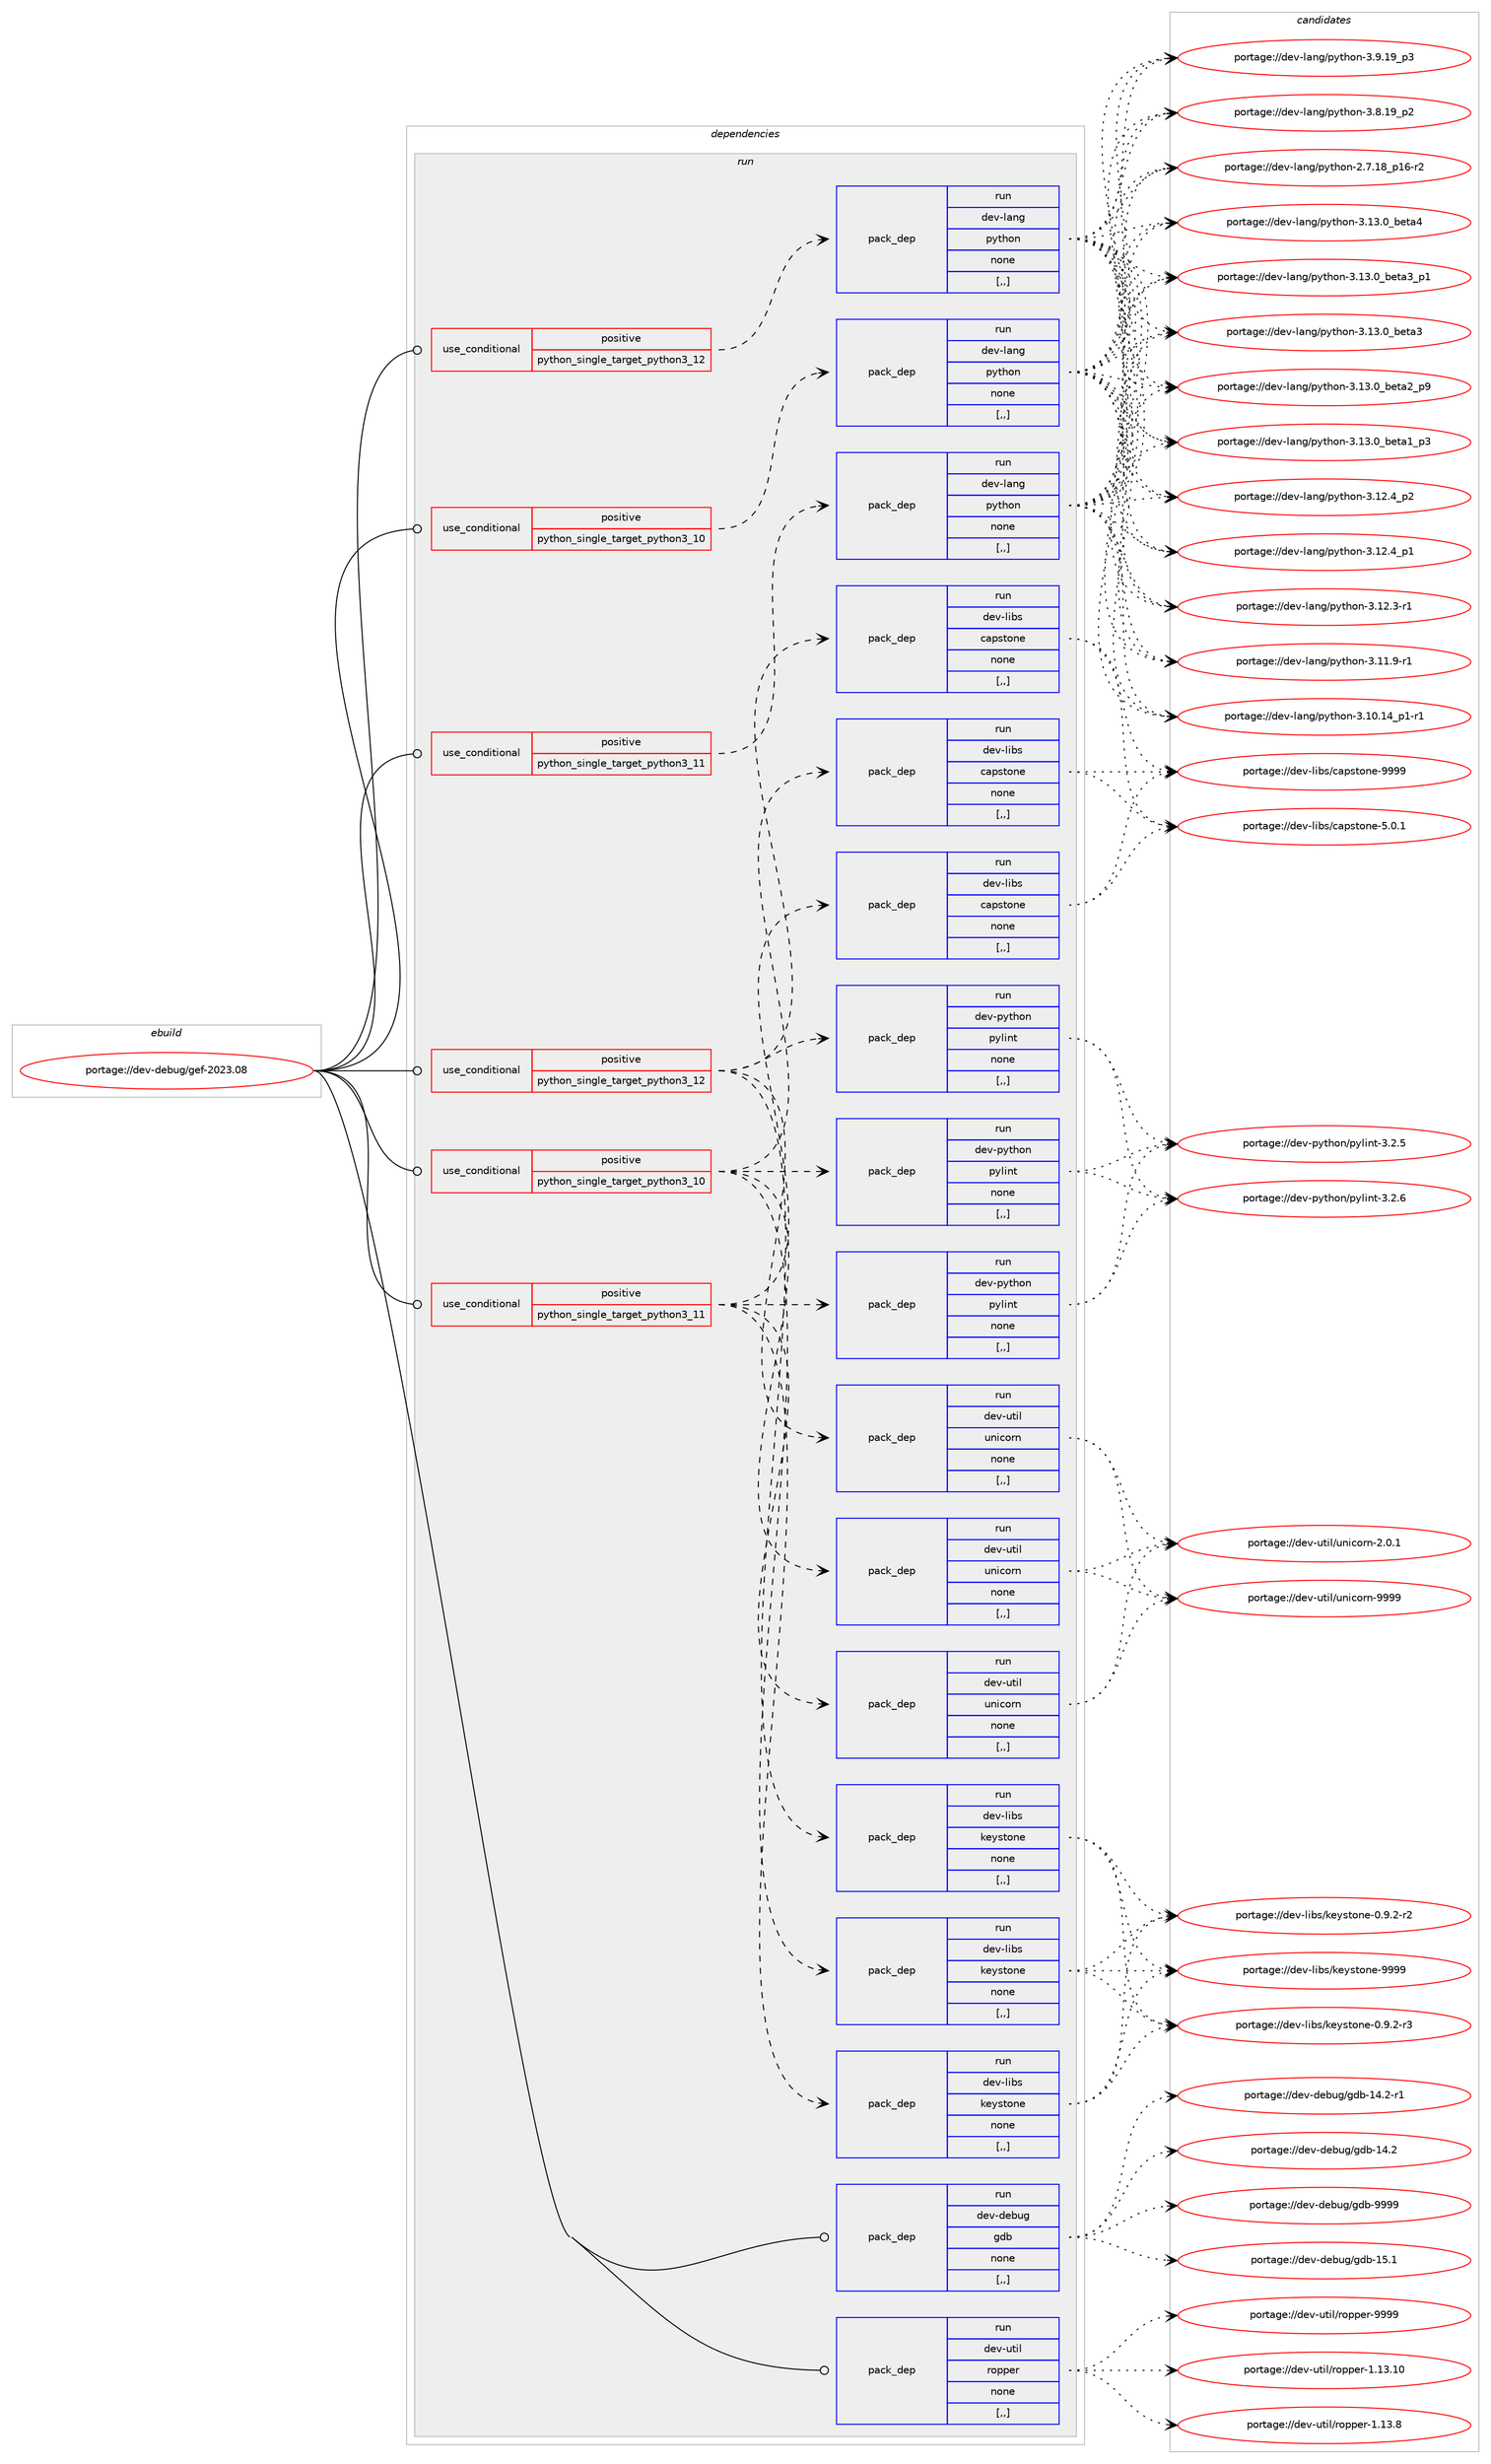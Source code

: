 digraph prolog {

# *************
# Graph options
# *************

newrank=true;
concentrate=true;
compound=true;
graph [rankdir=LR,fontname=Helvetica,fontsize=10,ranksep=1.5];#, ranksep=2.5, nodesep=0.2];
edge  [arrowhead=vee];
node  [fontname=Helvetica,fontsize=10];

# **********
# The ebuild
# **********

subgraph cluster_leftcol {
color=gray;
label=<<i>ebuild</i>>;
id [label="portage://dev-debug/gef-2023.08", color=red, width=4, href="../dev-debug/gef-2023.08.svg"];
}

# ****************
# The dependencies
# ****************

subgraph cluster_midcol {
color=gray;
label=<<i>dependencies</i>>;
subgraph cluster_compile {
fillcolor="#eeeeee";
style=filled;
label=<<i>compile</i>>;
}
subgraph cluster_compileandrun {
fillcolor="#eeeeee";
style=filled;
label=<<i>compile and run</i>>;
}
subgraph cluster_run {
fillcolor="#eeeeee";
style=filled;
label=<<i>run</i>>;
subgraph cond19155 {
dependency72387 [label=<<TABLE BORDER="0" CELLBORDER="1" CELLSPACING="0" CELLPADDING="4"><TR><TD ROWSPAN="3" CELLPADDING="10">use_conditional</TD></TR><TR><TD>positive</TD></TR><TR><TD>python_single_target_python3_10</TD></TR></TABLE>>, shape=none, color=red];
subgraph pack52281 {
dependency72388 [label=<<TABLE BORDER="0" CELLBORDER="1" CELLSPACING="0" CELLPADDING="4" WIDTH="220"><TR><TD ROWSPAN="6" CELLPADDING="30">pack_dep</TD></TR><TR><TD WIDTH="110">run</TD></TR><TR><TD>dev-lang</TD></TR><TR><TD>python</TD></TR><TR><TD>none</TD></TR><TR><TD>[,,]</TD></TR></TABLE>>, shape=none, color=blue];
}
dependency72387:e -> dependency72388:w [weight=20,style="dashed",arrowhead="vee"];
}
id:e -> dependency72387:w [weight=20,style="solid",arrowhead="odot"];
subgraph cond19156 {
dependency72389 [label=<<TABLE BORDER="0" CELLBORDER="1" CELLSPACING="0" CELLPADDING="4"><TR><TD ROWSPAN="3" CELLPADDING="10">use_conditional</TD></TR><TR><TD>positive</TD></TR><TR><TD>python_single_target_python3_10</TD></TR></TABLE>>, shape=none, color=red];
subgraph pack52282 {
dependency72390 [label=<<TABLE BORDER="0" CELLBORDER="1" CELLSPACING="0" CELLPADDING="4" WIDTH="220"><TR><TD ROWSPAN="6" CELLPADDING="30">pack_dep</TD></TR><TR><TD WIDTH="110">run</TD></TR><TR><TD>dev-libs</TD></TR><TR><TD>capstone</TD></TR><TR><TD>none</TD></TR><TR><TD>[,,]</TD></TR></TABLE>>, shape=none, color=blue];
}
dependency72389:e -> dependency72390:w [weight=20,style="dashed",arrowhead="vee"];
subgraph pack52283 {
dependency72391 [label=<<TABLE BORDER="0" CELLBORDER="1" CELLSPACING="0" CELLPADDING="4" WIDTH="220"><TR><TD ROWSPAN="6" CELLPADDING="30">pack_dep</TD></TR><TR><TD WIDTH="110">run</TD></TR><TR><TD>dev-libs</TD></TR><TR><TD>keystone</TD></TR><TR><TD>none</TD></TR><TR><TD>[,,]</TD></TR></TABLE>>, shape=none, color=blue];
}
dependency72389:e -> dependency72391:w [weight=20,style="dashed",arrowhead="vee"];
subgraph pack52284 {
dependency72392 [label=<<TABLE BORDER="0" CELLBORDER="1" CELLSPACING="0" CELLPADDING="4" WIDTH="220"><TR><TD ROWSPAN="6" CELLPADDING="30">pack_dep</TD></TR><TR><TD WIDTH="110">run</TD></TR><TR><TD>dev-python</TD></TR><TR><TD>pylint</TD></TR><TR><TD>none</TD></TR><TR><TD>[,,]</TD></TR></TABLE>>, shape=none, color=blue];
}
dependency72389:e -> dependency72392:w [weight=20,style="dashed",arrowhead="vee"];
subgraph pack52285 {
dependency72393 [label=<<TABLE BORDER="0" CELLBORDER="1" CELLSPACING="0" CELLPADDING="4" WIDTH="220"><TR><TD ROWSPAN="6" CELLPADDING="30">pack_dep</TD></TR><TR><TD WIDTH="110">run</TD></TR><TR><TD>dev-util</TD></TR><TR><TD>unicorn</TD></TR><TR><TD>none</TD></TR><TR><TD>[,,]</TD></TR></TABLE>>, shape=none, color=blue];
}
dependency72389:e -> dependency72393:w [weight=20,style="dashed",arrowhead="vee"];
}
id:e -> dependency72389:w [weight=20,style="solid",arrowhead="odot"];
subgraph cond19157 {
dependency72394 [label=<<TABLE BORDER="0" CELLBORDER="1" CELLSPACING="0" CELLPADDING="4"><TR><TD ROWSPAN="3" CELLPADDING="10">use_conditional</TD></TR><TR><TD>positive</TD></TR><TR><TD>python_single_target_python3_11</TD></TR></TABLE>>, shape=none, color=red];
subgraph pack52286 {
dependency72395 [label=<<TABLE BORDER="0" CELLBORDER="1" CELLSPACING="0" CELLPADDING="4" WIDTH="220"><TR><TD ROWSPAN="6" CELLPADDING="30">pack_dep</TD></TR><TR><TD WIDTH="110">run</TD></TR><TR><TD>dev-lang</TD></TR><TR><TD>python</TD></TR><TR><TD>none</TD></TR><TR><TD>[,,]</TD></TR></TABLE>>, shape=none, color=blue];
}
dependency72394:e -> dependency72395:w [weight=20,style="dashed",arrowhead="vee"];
}
id:e -> dependency72394:w [weight=20,style="solid",arrowhead="odot"];
subgraph cond19158 {
dependency72396 [label=<<TABLE BORDER="0" CELLBORDER="1" CELLSPACING="0" CELLPADDING="4"><TR><TD ROWSPAN="3" CELLPADDING="10">use_conditional</TD></TR><TR><TD>positive</TD></TR><TR><TD>python_single_target_python3_11</TD></TR></TABLE>>, shape=none, color=red];
subgraph pack52287 {
dependency72397 [label=<<TABLE BORDER="0" CELLBORDER="1" CELLSPACING="0" CELLPADDING="4" WIDTH="220"><TR><TD ROWSPAN="6" CELLPADDING="30">pack_dep</TD></TR><TR><TD WIDTH="110">run</TD></TR><TR><TD>dev-libs</TD></TR><TR><TD>capstone</TD></TR><TR><TD>none</TD></TR><TR><TD>[,,]</TD></TR></TABLE>>, shape=none, color=blue];
}
dependency72396:e -> dependency72397:w [weight=20,style="dashed",arrowhead="vee"];
subgraph pack52288 {
dependency72398 [label=<<TABLE BORDER="0" CELLBORDER="1" CELLSPACING="0" CELLPADDING="4" WIDTH="220"><TR><TD ROWSPAN="6" CELLPADDING="30">pack_dep</TD></TR><TR><TD WIDTH="110">run</TD></TR><TR><TD>dev-libs</TD></TR><TR><TD>keystone</TD></TR><TR><TD>none</TD></TR><TR><TD>[,,]</TD></TR></TABLE>>, shape=none, color=blue];
}
dependency72396:e -> dependency72398:w [weight=20,style="dashed",arrowhead="vee"];
subgraph pack52289 {
dependency72399 [label=<<TABLE BORDER="0" CELLBORDER="1" CELLSPACING="0" CELLPADDING="4" WIDTH="220"><TR><TD ROWSPAN="6" CELLPADDING="30">pack_dep</TD></TR><TR><TD WIDTH="110">run</TD></TR><TR><TD>dev-python</TD></TR><TR><TD>pylint</TD></TR><TR><TD>none</TD></TR><TR><TD>[,,]</TD></TR></TABLE>>, shape=none, color=blue];
}
dependency72396:e -> dependency72399:w [weight=20,style="dashed",arrowhead="vee"];
subgraph pack52290 {
dependency72400 [label=<<TABLE BORDER="0" CELLBORDER="1" CELLSPACING="0" CELLPADDING="4" WIDTH="220"><TR><TD ROWSPAN="6" CELLPADDING="30">pack_dep</TD></TR><TR><TD WIDTH="110">run</TD></TR><TR><TD>dev-util</TD></TR><TR><TD>unicorn</TD></TR><TR><TD>none</TD></TR><TR><TD>[,,]</TD></TR></TABLE>>, shape=none, color=blue];
}
dependency72396:e -> dependency72400:w [weight=20,style="dashed",arrowhead="vee"];
}
id:e -> dependency72396:w [weight=20,style="solid",arrowhead="odot"];
subgraph cond19159 {
dependency72401 [label=<<TABLE BORDER="0" CELLBORDER="1" CELLSPACING="0" CELLPADDING="4"><TR><TD ROWSPAN="3" CELLPADDING="10">use_conditional</TD></TR><TR><TD>positive</TD></TR><TR><TD>python_single_target_python3_12</TD></TR></TABLE>>, shape=none, color=red];
subgraph pack52291 {
dependency72402 [label=<<TABLE BORDER="0" CELLBORDER="1" CELLSPACING="0" CELLPADDING="4" WIDTH="220"><TR><TD ROWSPAN="6" CELLPADDING="30">pack_dep</TD></TR><TR><TD WIDTH="110">run</TD></TR><TR><TD>dev-lang</TD></TR><TR><TD>python</TD></TR><TR><TD>none</TD></TR><TR><TD>[,,]</TD></TR></TABLE>>, shape=none, color=blue];
}
dependency72401:e -> dependency72402:w [weight=20,style="dashed",arrowhead="vee"];
}
id:e -> dependency72401:w [weight=20,style="solid",arrowhead="odot"];
subgraph cond19160 {
dependency72403 [label=<<TABLE BORDER="0" CELLBORDER="1" CELLSPACING="0" CELLPADDING="4"><TR><TD ROWSPAN="3" CELLPADDING="10">use_conditional</TD></TR><TR><TD>positive</TD></TR><TR><TD>python_single_target_python3_12</TD></TR></TABLE>>, shape=none, color=red];
subgraph pack52292 {
dependency72404 [label=<<TABLE BORDER="0" CELLBORDER="1" CELLSPACING="0" CELLPADDING="4" WIDTH="220"><TR><TD ROWSPAN="6" CELLPADDING="30">pack_dep</TD></TR><TR><TD WIDTH="110">run</TD></TR><TR><TD>dev-libs</TD></TR><TR><TD>capstone</TD></TR><TR><TD>none</TD></TR><TR><TD>[,,]</TD></TR></TABLE>>, shape=none, color=blue];
}
dependency72403:e -> dependency72404:w [weight=20,style="dashed",arrowhead="vee"];
subgraph pack52293 {
dependency72405 [label=<<TABLE BORDER="0" CELLBORDER="1" CELLSPACING="0" CELLPADDING="4" WIDTH="220"><TR><TD ROWSPAN="6" CELLPADDING="30">pack_dep</TD></TR><TR><TD WIDTH="110">run</TD></TR><TR><TD>dev-libs</TD></TR><TR><TD>keystone</TD></TR><TR><TD>none</TD></TR><TR><TD>[,,]</TD></TR></TABLE>>, shape=none, color=blue];
}
dependency72403:e -> dependency72405:w [weight=20,style="dashed",arrowhead="vee"];
subgraph pack52294 {
dependency72406 [label=<<TABLE BORDER="0" CELLBORDER="1" CELLSPACING="0" CELLPADDING="4" WIDTH="220"><TR><TD ROWSPAN="6" CELLPADDING="30">pack_dep</TD></TR><TR><TD WIDTH="110">run</TD></TR><TR><TD>dev-python</TD></TR><TR><TD>pylint</TD></TR><TR><TD>none</TD></TR><TR><TD>[,,]</TD></TR></TABLE>>, shape=none, color=blue];
}
dependency72403:e -> dependency72406:w [weight=20,style="dashed",arrowhead="vee"];
subgraph pack52295 {
dependency72407 [label=<<TABLE BORDER="0" CELLBORDER="1" CELLSPACING="0" CELLPADDING="4" WIDTH="220"><TR><TD ROWSPAN="6" CELLPADDING="30">pack_dep</TD></TR><TR><TD WIDTH="110">run</TD></TR><TR><TD>dev-util</TD></TR><TR><TD>unicorn</TD></TR><TR><TD>none</TD></TR><TR><TD>[,,]</TD></TR></TABLE>>, shape=none, color=blue];
}
dependency72403:e -> dependency72407:w [weight=20,style="dashed",arrowhead="vee"];
}
id:e -> dependency72403:w [weight=20,style="solid",arrowhead="odot"];
subgraph pack52296 {
dependency72408 [label=<<TABLE BORDER="0" CELLBORDER="1" CELLSPACING="0" CELLPADDING="4" WIDTH="220"><TR><TD ROWSPAN="6" CELLPADDING="30">pack_dep</TD></TR><TR><TD WIDTH="110">run</TD></TR><TR><TD>dev-debug</TD></TR><TR><TD>gdb</TD></TR><TR><TD>none</TD></TR><TR><TD>[,,]</TD></TR></TABLE>>, shape=none, color=blue];
}
id:e -> dependency72408:w [weight=20,style="solid",arrowhead="odot"];
subgraph pack52297 {
dependency72409 [label=<<TABLE BORDER="0" CELLBORDER="1" CELLSPACING="0" CELLPADDING="4" WIDTH="220"><TR><TD ROWSPAN="6" CELLPADDING="30">pack_dep</TD></TR><TR><TD WIDTH="110">run</TD></TR><TR><TD>dev-util</TD></TR><TR><TD>ropper</TD></TR><TR><TD>none</TD></TR><TR><TD>[,,]</TD></TR></TABLE>>, shape=none, color=blue];
}
id:e -> dependency72409:w [weight=20,style="solid",arrowhead="odot"];
}
}

# **************
# The candidates
# **************

subgraph cluster_choices {
rank=same;
color=gray;
label=<<i>candidates</i>>;

subgraph choice52281 {
color=black;
nodesep=1;
choice1001011184510897110103471121211161041111104551464951464895981011169752 [label="portage://dev-lang/python-3.13.0_beta4", color=red, width=4,href="../dev-lang/python-3.13.0_beta4.svg"];
choice10010111845108971101034711212111610411111045514649514648959810111697519511249 [label="portage://dev-lang/python-3.13.0_beta3_p1", color=red, width=4,href="../dev-lang/python-3.13.0_beta3_p1.svg"];
choice1001011184510897110103471121211161041111104551464951464895981011169751 [label="portage://dev-lang/python-3.13.0_beta3", color=red, width=4,href="../dev-lang/python-3.13.0_beta3.svg"];
choice10010111845108971101034711212111610411111045514649514648959810111697509511257 [label="portage://dev-lang/python-3.13.0_beta2_p9", color=red, width=4,href="../dev-lang/python-3.13.0_beta2_p9.svg"];
choice10010111845108971101034711212111610411111045514649514648959810111697499511251 [label="portage://dev-lang/python-3.13.0_beta1_p3", color=red, width=4,href="../dev-lang/python-3.13.0_beta1_p3.svg"];
choice100101118451089711010347112121116104111110455146495046529511250 [label="portage://dev-lang/python-3.12.4_p2", color=red, width=4,href="../dev-lang/python-3.12.4_p2.svg"];
choice100101118451089711010347112121116104111110455146495046529511249 [label="portage://dev-lang/python-3.12.4_p1", color=red, width=4,href="../dev-lang/python-3.12.4_p1.svg"];
choice100101118451089711010347112121116104111110455146495046514511449 [label="portage://dev-lang/python-3.12.3-r1", color=red, width=4,href="../dev-lang/python-3.12.3-r1.svg"];
choice100101118451089711010347112121116104111110455146494946574511449 [label="portage://dev-lang/python-3.11.9-r1", color=red, width=4,href="../dev-lang/python-3.11.9-r1.svg"];
choice100101118451089711010347112121116104111110455146494846495295112494511449 [label="portage://dev-lang/python-3.10.14_p1-r1", color=red, width=4,href="../dev-lang/python-3.10.14_p1-r1.svg"];
choice100101118451089711010347112121116104111110455146574649579511251 [label="portage://dev-lang/python-3.9.19_p3", color=red, width=4,href="../dev-lang/python-3.9.19_p3.svg"];
choice100101118451089711010347112121116104111110455146564649579511250 [label="portage://dev-lang/python-3.8.19_p2", color=red, width=4,href="../dev-lang/python-3.8.19_p2.svg"];
choice100101118451089711010347112121116104111110455046554649569511249544511450 [label="portage://dev-lang/python-2.7.18_p16-r2", color=red, width=4,href="../dev-lang/python-2.7.18_p16-r2.svg"];
dependency72388:e -> choice1001011184510897110103471121211161041111104551464951464895981011169752:w [style=dotted,weight="100"];
dependency72388:e -> choice10010111845108971101034711212111610411111045514649514648959810111697519511249:w [style=dotted,weight="100"];
dependency72388:e -> choice1001011184510897110103471121211161041111104551464951464895981011169751:w [style=dotted,weight="100"];
dependency72388:e -> choice10010111845108971101034711212111610411111045514649514648959810111697509511257:w [style=dotted,weight="100"];
dependency72388:e -> choice10010111845108971101034711212111610411111045514649514648959810111697499511251:w [style=dotted,weight="100"];
dependency72388:e -> choice100101118451089711010347112121116104111110455146495046529511250:w [style=dotted,weight="100"];
dependency72388:e -> choice100101118451089711010347112121116104111110455146495046529511249:w [style=dotted,weight="100"];
dependency72388:e -> choice100101118451089711010347112121116104111110455146495046514511449:w [style=dotted,weight="100"];
dependency72388:e -> choice100101118451089711010347112121116104111110455146494946574511449:w [style=dotted,weight="100"];
dependency72388:e -> choice100101118451089711010347112121116104111110455146494846495295112494511449:w [style=dotted,weight="100"];
dependency72388:e -> choice100101118451089711010347112121116104111110455146574649579511251:w [style=dotted,weight="100"];
dependency72388:e -> choice100101118451089711010347112121116104111110455146564649579511250:w [style=dotted,weight="100"];
dependency72388:e -> choice100101118451089711010347112121116104111110455046554649569511249544511450:w [style=dotted,weight="100"];
}
subgraph choice52282 {
color=black;
nodesep=1;
choice10010111845108105981154799971121151161111101014557575757 [label="portage://dev-libs/capstone-9999", color=red, width=4,href="../dev-libs/capstone-9999.svg"];
choice1001011184510810598115479997112115116111110101455346484649 [label="portage://dev-libs/capstone-5.0.1", color=red, width=4,href="../dev-libs/capstone-5.0.1.svg"];
dependency72390:e -> choice10010111845108105981154799971121151161111101014557575757:w [style=dotted,weight="100"];
dependency72390:e -> choice1001011184510810598115479997112115116111110101455346484649:w [style=dotted,weight="100"];
}
subgraph choice52283 {
color=black;
nodesep=1;
choice1001011184510810598115471071011211151161111101014557575757 [label="portage://dev-libs/keystone-9999", color=red, width=4,href="../dev-libs/keystone-9999.svg"];
choice1001011184510810598115471071011211151161111101014548465746504511451 [label="portage://dev-libs/keystone-0.9.2-r3", color=red, width=4,href="../dev-libs/keystone-0.9.2-r3.svg"];
choice1001011184510810598115471071011211151161111101014548465746504511450 [label="portage://dev-libs/keystone-0.9.2-r2", color=red, width=4,href="../dev-libs/keystone-0.9.2-r2.svg"];
dependency72391:e -> choice1001011184510810598115471071011211151161111101014557575757:w [style=dotted,weight="100"];
dependency72391:e -> choice1001011184510810598115471071011211151161111101014548465746504511451:w [style=dotted,weight="100"];
dependency72391:e -> choice1001011184510810598115471071011211151161111101014548465746504511450:w [style=dotted,weight="100"];
}
subgraph choice52284 {
color=black;
nodesep=1;
choice1001011184511212111610411111047112121108105110116455146504654 [label="portage://dev-python/pylint-3.2.6", color=red, width=4,href="../dev-python/pylint-3.2.6.svg"];
choice1001011184511212111610411111047112121108105110116455146504653 [label="portage://dev-python/pylint-3.2.5", color=red, width=4,href="../dev-python/pylint-3.2.5.svg"];
dependency72392:e -> choice1001011184511212111610411111047112121108105110116455146504654:w [style=dotted,weight="100"];
dependency72392:e -> choice1001011184511212111610411111047112121108105110116455146504653:w [style=dotted,weight="100"];
}
subgraph choice52285 {
color=black;
nodesep=1;
choice1001011184511711610510847117110105991111141104557575757 [label="portage://dev-util/unicorn-9999", color=red, width=4,href="../dev-util/unicorn-9999.svg"];
choice100101118451171161051084711711010599111114110455046484649 [label="portage://dev-util/unicorn-2.0.1", color=red, width=4,href="../dev-util/unicorn-2.0.1.svg"];
dependency72393:e -> choice1001011184511711610510847117110105991111141104557575757:w [style=dotted,weight="100"];
dependency72393:e -> choice100101118451171161051084711711010599111114110455046484649:w [style=dotted,weight="100"];
}
subgraph choice52286 {
color=black;
nodesep=1;
choice1001011184510897110103471121211161041111104551464951464895981011169752 [label="portage://dev-lang/python-3.13.0_beta4", color=red, width=4,href="../dev-lang/python-3.13.0_beta4.svg"];
choice10010111845108971101034711212111610411111045514649514648959810111697519511249 [label="portage://dev-lang/python-3.13.0_beta3_p1", color=red, width=4,href="../dev-lang/python-3.13.0_beta3_p1.svg"];
choice1001011184510897110103471121211161041111104551464951464895981011169751 [label="portage://dev-lang/python-3.13.0_beta3", color=red, width=4,href="../dev-lang/python-3.13.0_beta3.svg"];
choice10010111845108971101034711212111610411111045514649514648959810111697509511257 [label="portage://dev-lang/python-3.13.0_beta2_p9", color=red, width=4,href="../dev-lang/python-3.13.0_beta2_p9.svg"];
choice10010111845108971101034711212111610411111045514649514648959810111697499511251 [label="portage://dev-lang/python-3.13.0_beta1_p3", color=red, width=4,href="../dev-lang/python-3.13.0_beta1_p3.svg"];
choice100101118451089711010347112121116104111110455146495046529511250 [label="portage://dev-lang/python-3.12.4_p2", color=red, width=4,href="../dev-lang/python-3.12.4_p2.svg"];
choice100101118451089711010347112121116104111110455146495046529511249 [label="portage://dev-lang/python-3.12.4_p1", color=red, width=4,href="../dev-lang/python-3.12.4_p1.svg"];
choice100101118451089711010347112121116104111110455146495046514511449 [label="portage://dev-lang/python-3.12.3-r1", color=red, width=4,href="../dev-lang/python-3.12.3-r1.svg"];
choice100101118451089711010347112121116104111110455146494946574511449 [label="portage://dev-lang/python-3.11.9-r1", color=red, width=4,href="../dev-lang/python-3.11.9-r1.svg"];
choice100101118451089711010347112121116104111110455146494846495295112494511449 [label="portage://dev-lang/python-3.10.14_p1-r1", color=red, width=4,href="../dev-lang/python-3.10.14_p1-r1.svg"];
choice100101118451089711010347112121116104111110455146574649579511251 [label="portage://dev-lang/python-3.9.19_p3", color=red, width=4,href="../dev-lang/python-3.9.19_p3.svg"];
choice100101118451089711010347112121116104111110455146564649579511250 [label="portage://dev-lang/python-3.8.19_p2", color=red, width=4,href="../dev-lang/python-3.8.19_p2.svg"];
choice100101118451089711010347112121116104111110455046554649569511249544511450 [label="portage://dev-lang/python-2.7.18_p16-r2", color=red, width=4,href="../dev-lang/python-2.7.18_p16-r2.svg"];
dependency72395:e -> choice1001011184510897110103471121211161041111104551464951464895981011169752:w [style=dotted,weight="100"];
dependency72395:e -> choice10010111845108971101034711212111610411111045514649514648959810111697519511249:w [style=dotted,weight="100"];
dependency72395:e -> choice1001011184510897110103471121211161041111104551464951464895981011169751:w [style=dotted,weight="100"];
dependency72395:e -> choice10010111845108971101034711212111610411111045514649514648959810111697509511257:w [style=dotted,weight="100"];
dependency72395:e -> choice10010111845108971101034711212111610411111045514649514648959810111697499511251:w [style=dotted,weight="100"];
dependency72395:e -> choice100101118451089711010347112121116104111110455146495046529511250:w [style=dotted,weight="100"];
dependency72395:e -> choice100101118451089711010347112121116104111110455146495046529511249:w [style=dotted,weight="100"];
dependency72395:e -> choice100101118451089711010347112121116104111110455146495046514511449:w [style=dotted,weight="100"];
dependency72395:e -> choice100101118451089711010347112121116104111110455146494946574511449:w [style=dotted,weight="100"];
dependency72395:e -> choice100101118451089711010347112121116104111110455146494846495295112494511449:w [style=dotted,weight="100"];
dependency72395:e -> choice100101118451089711010347112121116104111110455146574649579511251:w [style=dotted,weight="100"];
dependency72395:e -> choice100101118451089711010347112121116104111110455146564649579511250:w [style=dotted,weight="100"];
dependency72395:e -> choice100101118451089711010347112121116104111110455046554649569511249544511450:w [style=dotted,weight="100"];
}
subgraph choice52287 {
color=black;
nodesep=1;
choice10010111845108105981154799971121151161111101014557575757 [label="portage://dev-libs/capstone-9999", color=red, width=4,href="../dev-libs/capstone-9999.svg"];
choice1001011184510810598115479997112115116111110101455346484649 [label="portage://dev-libs/capstone-5.0.1", color=red, width=4,href="../dev-libs/capstone-5.0.1.svg"];
dependency72397:e -> choice10010111845108105981154799971121151161111101014557575757:w [style=dotted,weight="100"];
dependency72397:e -> choice1001011184510810598115479997112115116111110101455346484649:w [style=dotted,weight="100"];
}
subgraph choice52288 {
color=black;
nodesep=1;
choice1001011184510810598115471071011211151161111101014557575757 [label="portage://dev-libs/keystone-9999", color=red, width=4,href="../dev-libs/keystone-9999.svg"];
choice1001011184510810598115471071011211151161111101014548465746504511451 [label="portage://dev-libs/keystone-0.9.2-r3", color=red, width=4,href="../dev-libs/keystone-0.9.2-r3.svg"];
choice1001011184510810598115471071011211151161111101014548465746504511450 [label="portage://dev-libs/keystone-0.9.2-r2", color=red, width=4,href="../dev-libs/keystone-0.9.2-r2.svg"];
dependency72398:e -> choice1001011184510810598115471071011211151161111101014557575757:w [style=dotted,weight="100"];
dependency72398:e -> choice1001011184510810598115471071011211151161111101014548465746504511451:w [style=dotted,weight="100"];
dependency72398:e -> choice1001011184510810598115471071011211151161111101014548465746504511450:w [style=dotted,weight="100"];
}
subgraph choice52289 {
color=black;
nodesep=1;
choice1001011184511212111610411111047112121108105110116455146504654 [label="portage://dev-python/pylint-3.2.6", color=red, width=4,href="../dev-python/pylint-3.2.6.svg"];
choice1001011184511212111610411111047112121108105110116455146504653 [label="portage://dev-python/pylint-3.2.5", color=red, width=4,href="../dev-python/pylint-3.2.5.svg"];
dependency72399:e -> choice1001011184511212111610411111047112121108105110116455146504654:w [style=dotted,weight="100"];
dependency72399:e -> choice1001011184511212111610411111047112121108105110116455146504653:w [style=dotted,weight="100"];
}
subgraph choice52290 {
color=black;
nodesep=1;
choice1001011184511711610510847117110105991111141104557575757 [label="portage://dev-util/unicorn-9999", color=red, width=4,href="../dev-util/unicorn-9999.svg"];
choice100101118451171161051084711711010599111114110455046484649 [label="portage://dev-util/unicorn-2.0.1", color=red, width=4,href="../dev-util/unicorn-2.0.1.svg"];
dependency72400:e -> choice1001011184511711610510847117110105991111141104557575757:w [style=dotted,weight="100"];
dependency72400:e -> choice100101118451171161051084711711010599111114110455046484649:w [style=dotted,weight="100"];
}
subgraph choice52291 {
color=black;
nodesep=1;
choice1001011184510897110103471121211161041111104551464951464895981011169752 [label="portage://dev-lang/python-3.13.0_beta4", color=red, width=4,href="../dev-lang/python-3.13.0_beta4.svg"];
choice10010111845108971101034711212111610411111045514649514648959810111697519511249 [label="portage://dev-lang/python-3.13.0_beta3_p1", color=red, width=4,href="../dev-lang/python-3.13.0_beta3_p1.svg"];
choice1001011184510897110103471121211161041111104551464951464895981011169751 [label="portage://dev-lang/python-3.13.0_beta3", color=red, width=4,href="../dev-lang/python-3.13.0_beta3.svg"];
choice10010111845108971101034711212111610411111045514649514648959810111697509511257 [label="portage://dev-lang/python-3.13.0_beta2_p9", color=red, width=4,href="../dev-lang/python-3.13.0_beta2_p9.svg"];
choice10010111845108971101034711212111610411111045514649514648959810111697499511251 [label="portage://dev-lang/python-3.13.0_beta1_p3", color=red, width=4,href="../dev-lang/python-3.13.0_beta1_p3.svg"];
choice100101118451089711010347112121116104111110455146495046529511250 [label="portage://dev-lang/python-3.12.4_p2", color=red, width=4,href="../dev-lang/python-3.12.4_p2.svg"];
choice100101118451089711010347112121116104111110455146495046529511249 [label="portage://dev-lang/python-3.12.4_p1", color=red, width=4,href="../dev-lang/python-3.12.4_p1.svg"];
choice100101118451089711010347112121116104111110455146495046514511449 [label="portage://dev-lang/python-3.12.3-r1", color=red, width=4,href="../dev-lang/python-3.12.3-r1.svg"];
choice100101118451089711010347112121116104111110455146494946574511449 [label="portage://dev-lang/python-3.11.9-r1", color=red, width=4,href="../dev-lang/python-3.11.9-r1.svg"];
choice100101118451089711010347112121116104111110455146494846495295112494511449 [label="portage://dev-lang/python-3.10.14_p1-r1", color=red, width=4,href="../dev-lang/python-3.10.14_p1-r1.svg"];
choice100101118451089711010347112121116104111110455146574649579511251 [label="portage://dev-lang/python-3.9.19_p3", color=red, width=4,href="../dev-lang/python-3.9.19_p3.svg"];
choice100101118451089711010347112121116104111110455146564649579511250 [label="portage://dev-lang/python-3.8.19_p2", color=red, width=4,href="../dev-lang/python-3.8.19_p2.svg"];
choice100101118451089711010347112121116104111110455046554649569511249544511450 [label="portage://dev-lang/python-2.7.18_p16-r2", color=red, width=4,href="../dev-lang/python-2.7.18_p16-r2.svg"];
dependency72402:e -> choice1001011184510897110103471121211161041111104551464951464895981011169752:w [style=dotted,weight="100"];
dependency72402:e -> choice10010111845108971101034711212111610411111045514649514648959810111697519511249:w [style=dotted,weight="100"];
dependency72402:e -> choice1001011184510897110103471121211161041111104551464951464895981011169751:w [style=dotted,weight="100"];
dependency72402:e -> choice10010111845108971101034711212111610411111045514649514648959810111697509511257:w [style=dotted,weight="100"];
dependency72402:e -> choice10010111845108971101034711212111610411111045514649514648959810111697499511251:w [style=dotted,weight="100"];
dependency72402:e -> choice100101118451089711010347112121116104111110455146495046529511250:w [style=dotted,weight="100"];
dependency72402:e -> choice100101118451089711010347112121116104111110455146495046529511249:w [style=dotted,weight="100"];
dependency72402:e -> choice100101118451089711010347112121116104111110455146495046514511449:w [style=dotted,weight="100"];
dependency72402:e -> choice100101118451089711010347112121116104111110455146494946574511449:w [style=dotted,weight="100"];
dependency72402:e -> choice100101118451089711010347112121116104111110455146494846495295112494511449:w [style=dotted,weight="100"];
dependency72402:e -> choice100101118451089711010347112121116104111110455146574649579511251:w [style=dotted,weight="100"];
dependency72402:e -> choice100101118451089711010347112121116104111110455146564649579511250:w [style=dotted,weight="100"];
dependency72402:e -> choice100101118451089711010347112121116104111110455046554649569511249544511450:w [style=dotted,weight="100"];
}
subgraph choice52292 {
color=black;
nodesep=1;
choice10010111845108105981154799971121151161111101014557575757 [label="portage://dev-libs/capstone-9999", color=red, width=4,href="../dev-libs/capstone-9999.svg"];
choice1001011184510810598115479997112115116111110101455346484649 [label="portage://dev-libs/capstone-5.0.1", color=red, width=4,href="../dev-libs/capstone-5.0.1.svg"];
dependency72404:e -> choice10010111845108105981154799971121151161111101014557575757:w [style=dotted,weight="100"];
dependency72404:e -> choice1001011184510810598115479997112115116111110101455346484649:w [style=dotted,weight="100"];
}
subgraph choice52293 {
color=black;
nodesep=1;
choice1001011184510810598115471071011211151161111101014557575757 [label="portage://dev-libs/keystone-9999", color=red, width=4,href="../dev-libs/keystone-9999.svg"];
choice1001011184510810598115471071011211151161111101014548465746504511451 [label="portage://dev-libs/keystone-0.9.2-r3", color=red, width=4,href="../dev-libs/keystone-0.9.2-r3.svg"];
choice1001011184510810598115471071011211151161111101014548465746504511450 [label="portage://dev-libs/keystone-0.9.2-r2", color=red, width=4,href="../dev-libs/keystone-0.9.2-r2.svg"];
dependency72405:e -> choice1001011184510810598115471071011211151161111101014557575757:w [style=dotted,weight="100"];
dependency72405:e -> choice1001011184510810598115471071011211151161111101014548465746504511451:w [style=dotted,weight="100"];
dependency72405:e -> choice1001011184510810598115471071011211151161111101014548465746504511450:w [style=dotted,weight="100"];
}
subgraph choice52294 {
color=black;
nodesep=1;
choice1001011184511212111610411111047112121108105110116455146504654 [label="portage://dev-python/pylint-3.2.6", color=red, width=4,href="../dev-python/pylint-3.2.6.svg"];
choice1001011184511212111610411111047112121108105110116455146504653 [label="portage://dev-python/pylint-3.2.5", color=red, width=4,href="../dev-python/pylint-3.2.5.svg"];
dependency72406:e -> choice1001011184511212111610411111047112121108105110116455146504654:w [style=dotted,weight="100"];
dependency72406:e -> choice1001011184511212111610411111047112121108105110116455146504653:w [style=dotted,weight="100"];
}
subgraph choice52295 {
color=black;
nodesep=1;
choice1001011184511711610510847117110105991111141104557575757 [label="portage://dev-util/unicorn-9999", color=red, width=4,href="../dev-util/unicorn-9999.svg"];
choice100101118451171161051084711711010599111114110455046484649 [label="portage://dev-util/unicorn-2.0.1", color=red, width=4,href="../dev-util/unicorn-2.0.1.svg"];
dependency72407:e -> choice1001011184511711610510847117110105991111141104557575757:w [style=dotted,weight="100"];
dependency72407:e -> choice100101118451171161051084711711010599111114110455046484649:w [style=dotted,weight="100"];
}
subgraph choice52296 {
color=black;
nodesep=1;
choice100101118451001019811710347103100984557575757 [label="portage://dev-debug/gdb-9999", color=red, width=4,href="../dev-debug/gdb-9999.svg"];
choice100101118451001019811710347103100984549534649 [label="portage://dev-debug/gdb-15.1", color=red, width=4,href="../dev-debug/gdb-15.1.svg"];
choice1001011184510010198117103471031009845495246504511449 [label="portage://dev-debug/gdb-14.2-r1", color=red, width=4,href="../dev-debug/gdb-14.2-r1.svg"];
choice100101118451001019811710347103100984549524650 [label="portage://dev-debug/gdb-14.2", color=red, width=4,href="../dev-debug/gdb-14.2.svg"];
dependency72408:e -> choice100101118451001019811710347103100984557575757:w [style=dotted,weight="100"];
dependency72408:e -> choice100101118451001019811710347103100984549534649:w [style=dotted,weight="100"];
dependency72408:e -> choice1001011184510010198117103471031009845495246504511449:w [style=dotted,weight="100"];
dependency72408:e -> choice100101118451001019811710347103100984549524650:w [style=dotted,weight="100"];
}
subgraph choice52297 {
color=black;
nodesep=1;
choice10010111845117116105108471141111121121011144557575757 [label="portage://dev-util/ropper-9999", color=red, width=4,href="../dev-util/ropper-9999.svg"];
choice10010111845117116105108471141111121121011144549464951464948 [label="portage://dev-util/ropper-1.13.10", color=red, width=4,href="../dev-util/ropper-1.13.10.svg"];
choice100101118451171161051084711411111211210111445494649514656 [label="portage://dev-util/ropper-1.13.8", color=red, width=4,href="../dev-util/ropper-1.13.8.svg"];
dependency72409:e -> choice10010111845117116105108471141111121121011144557575757:w [style=dotted,weight="100"];
dependency72409:e -> choice10010111845117116105108471141111121121011144549464951464948:w [style=dotted,weight="100"];
dependency72409:e -> choice100101118451171161051084711411111211210111445494649514656:w [style=dotted,weight="100"];
}
}

}
